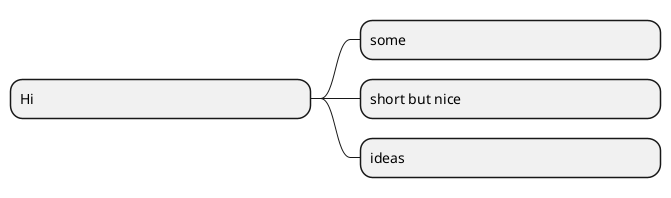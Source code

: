 {
  "sha1": "s4ge7fdk47vmgxe3a2bb1dsnerqe9bj",
  "insertion": {
    "when": "2024-06-04T17:28:44.645Z",
    "user": "plantuml@gmail.com"
  }
}
@startmindmap

<style>
node {
    MinimumWidth 300
}
</style>
* Hi
** some
** short but nice
** ideas

@endmindmap
